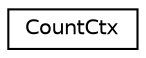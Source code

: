 digraph "Graphical Class Hierarchy"
{
 // LATEX_PDF_SIZE
  edge [fontname="Helvetica",fontsize="10",labelfontname="Helvetica",labelfontsize="10"];
  node [fontname="Helvetica",fontsize="10",shape=record];
  rankdir="LR";
  Node0 [label="CountCtx",height=0.2,width=0.4,color="black", fillcolor="white", style="filled",URL="$structCountCtx.html",tooltip=" "];
}
